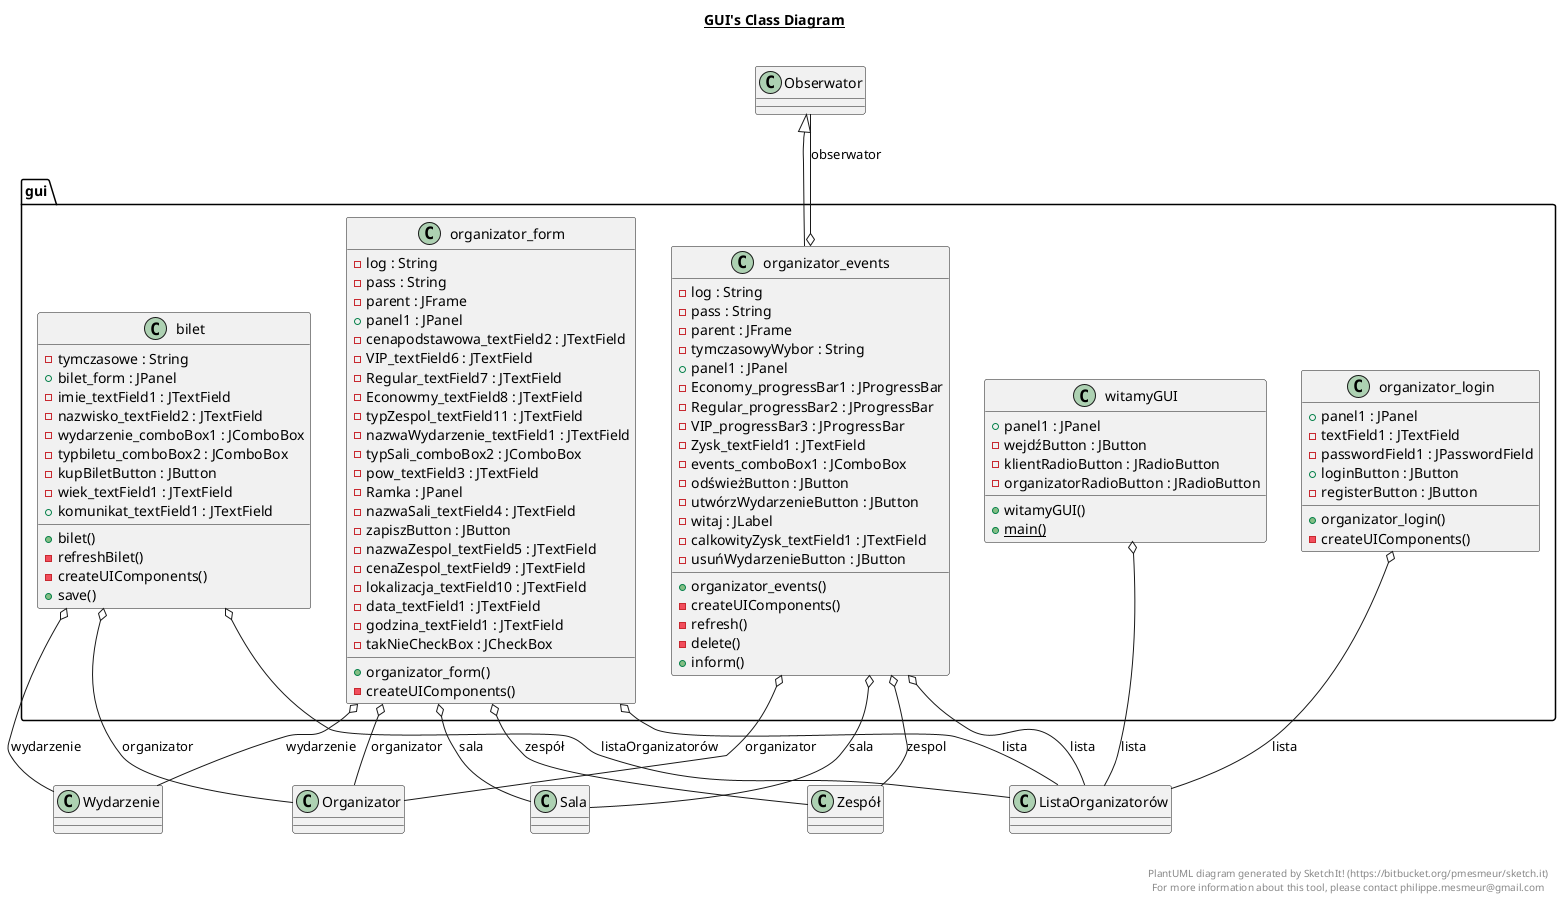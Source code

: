 @startuml

title __GUI's Class Diagram__\n

  package gui {
    class bilet {
        - tymczasowe : String
        + bilet_form : JPanel
        - imie_textField1 : JTextField
        - nazwisko_textField2 : JTextField
        - wydarzenie_comboBox1 : JComboBox
        - typbiletu_comboBox2 : JComboBox
        - kupBiletButton : JButton
        - wiek_textField1 : JTextField
        + komunikat_textField1 : JTextField
        + bilet()
        - refreshBilet()
        - createUIComponents()
        + save()
    }
  }
  

  package gui {
    class organizator_events {
        - log : String
        - pass : String
        - parent : JFrame
        - tymczasowyWybor : String
        + panel1 : JPanel
        - Economy_progressBar1 : JProgressBar
        - Regular_progressBar2 : JProgressBar
        - VIP_progressBar3 : JProgressBar
        - Zysk_textField1 : JTextField
        - events_comboBox1 : JComboBox
        - odświeżButton : JButton
        - utwórzWydarzenieButton : JButton
        - witaj : JLabel
        - calkowityZysk_textField1 : JTextField
        - usuńWydarzenieButton : JButton
        + organizator_events()
        - createUIComponents()
        - refresh()
        - delete()
        + inform()
    }
  }
  

  package gui {
    class organizator_form {
        - log : String
        - pass : String
        - parent : JFrame
        + panel1 : JPanel
        - cenapodstawowa_textField2 : JTextField
        - VIP_textField6 : JTextField
        - Regular_textField7 : JTextField
        - Econowmy_textField8 : JTextField
        - typZespol_textField11 : JTextField
        - nazwaWydarzenie_textField1 : JTextField
        - typSali_comboBox2 : JComboBox
        - pow_textField3 : JTextField
        - Ramka : JPanel
        - nazwaSali_textField4 : JTextField
        - zapiszButton : JButton
        - nazwaZespol_textField5 : JTextField
        - cenaZespol_textField9 : JTextField
        - lokalizacja_textField10 : JTextField
        - data_textField1 : JTextField
        - godzina_textField1 : JTextField
        - takNieCheckBox : JCheckBox
        + organizator_form()
        - createUIComponents()
    }
  }
  

  package gui {
    class organizator_login {
        + panel1 : JPanel
        - textField1 : JTextField
        - passwordField1 : JPasswordField
        + loginButton : JButton
        - registerButton : JButton
        + organizator_login()
        - createUIComponents()
    }
  }
  

  package gui {
    class witamyGUI {
        + panel1 : JPanel
        - wejdźButton : JButton
        - klientRadioButton : JRadioButton
        - organizatorRadioButton : JRadioButton
        + witamyGUI()
        {static} + main()
    }
  }
  

  bilet o-- Wydarzenie : wydarzenie
  bilet o-- ListaOrganizatorów : listaOrganizatorów
  bilet o-- Organizator : organizator
  organizator_events -up-|> Obserwator
  organizator_events o-- Organizator : organizator
  organizator_events o-- ListaOrganizatorów : lista
  organizator_events o-- Zespół : zespol
  organizator_events o-- Sala : sala
  organizator_events o-- Obserwator : obserwator
  organizator_form o-- Organizator : organizator
  organizator_form o-- Wydarzenie : wydarzenie
  organizator_form o-- Sala : sala
  organizator_form o-- Zespół : zespół
  organizator_form o-- ListaOrganizatorów : lista
  organizator_login o-- ListaOrganizatorów : lista
  witamyGUI o-- ListaOrganizatorów : lista


right footer


PlantUML diagram generated by SketchIt! (https://bitbucket.org/pmesmeur/sketch.it)
For more information about this tool, please contact philippe.mesmeur@gmail.com
endfooter

@enduml
